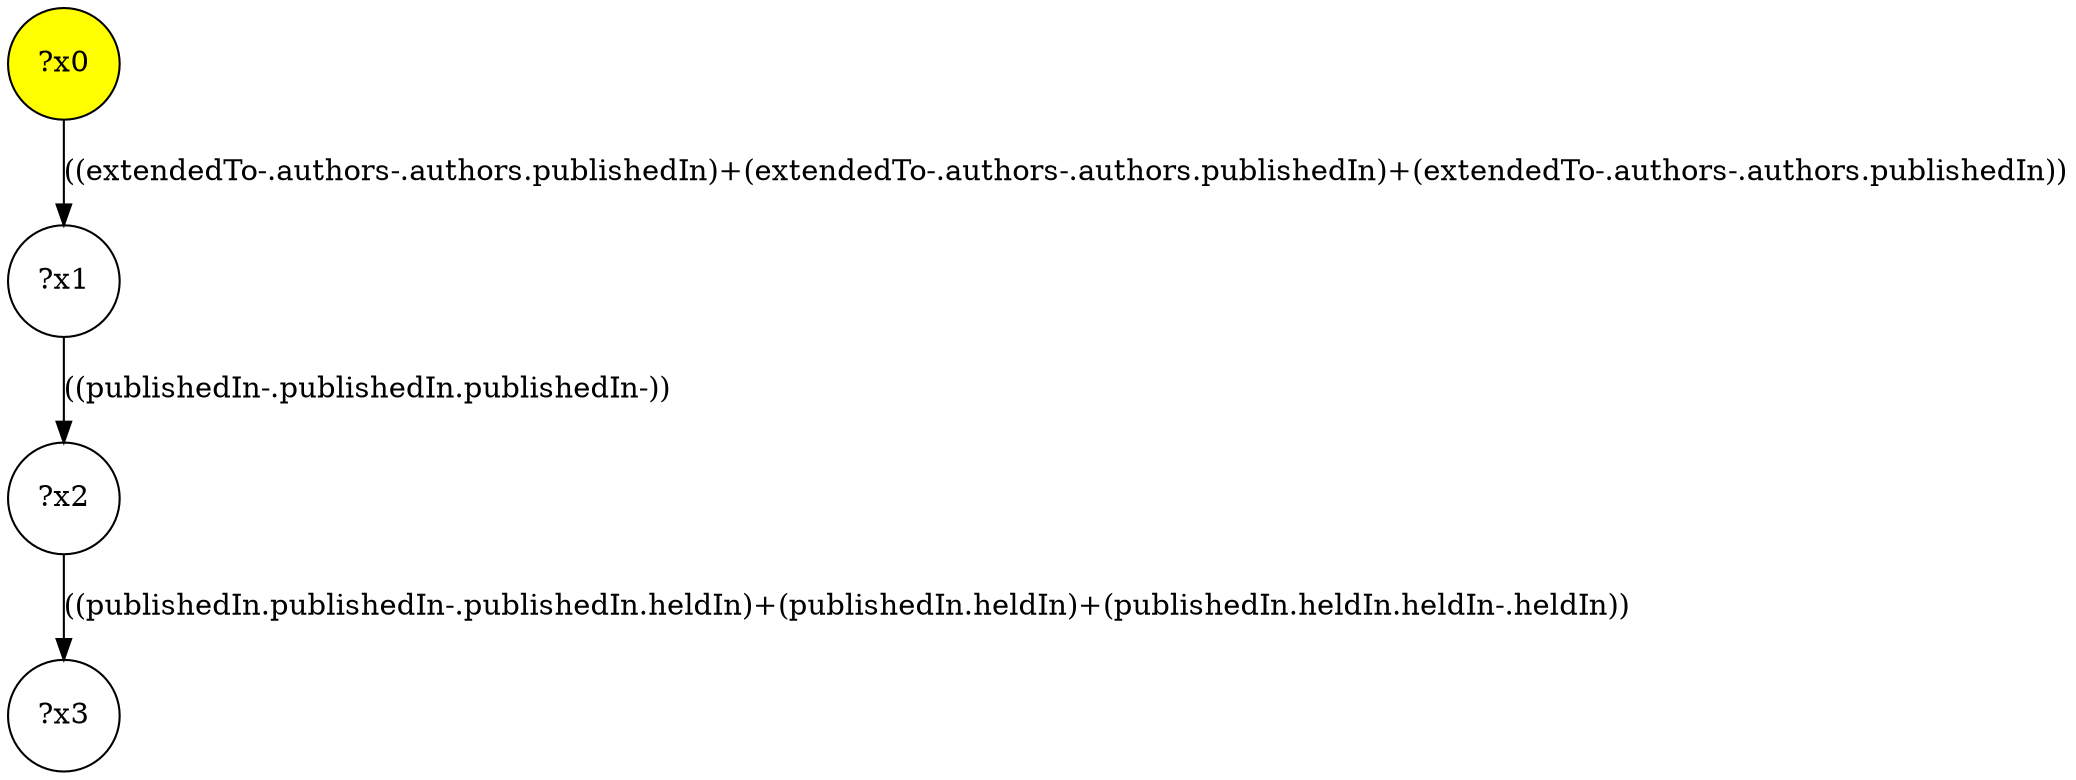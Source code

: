 digraph g {
	x0 [fillcolor="yellow", style="filled," shape=circle, label="?x0"];
	x1 [shape=circle, label="?x1"];
	x0 -> x1 [label="((extendedTo-.authors-.authors.publishedIn)+(extendedTo-.authors-.authors.publishedIn)+(extendedTo-.authors-.authors.publishedIn))"];
	x2 [shape=circle, label="?x2"];
	x1 -> x2 [label="((publishedIn-.publishedIn.publishedIn-))"];
	x3 [shape=circle, label="?x3"];
	x2 -> x3 [label="((publishedIn.publishedIn-.publishedIn.heldIn)+(publishedIn.heldIn)+(publishedIn.heldIn.heldIn-.heldIn))"];
}

